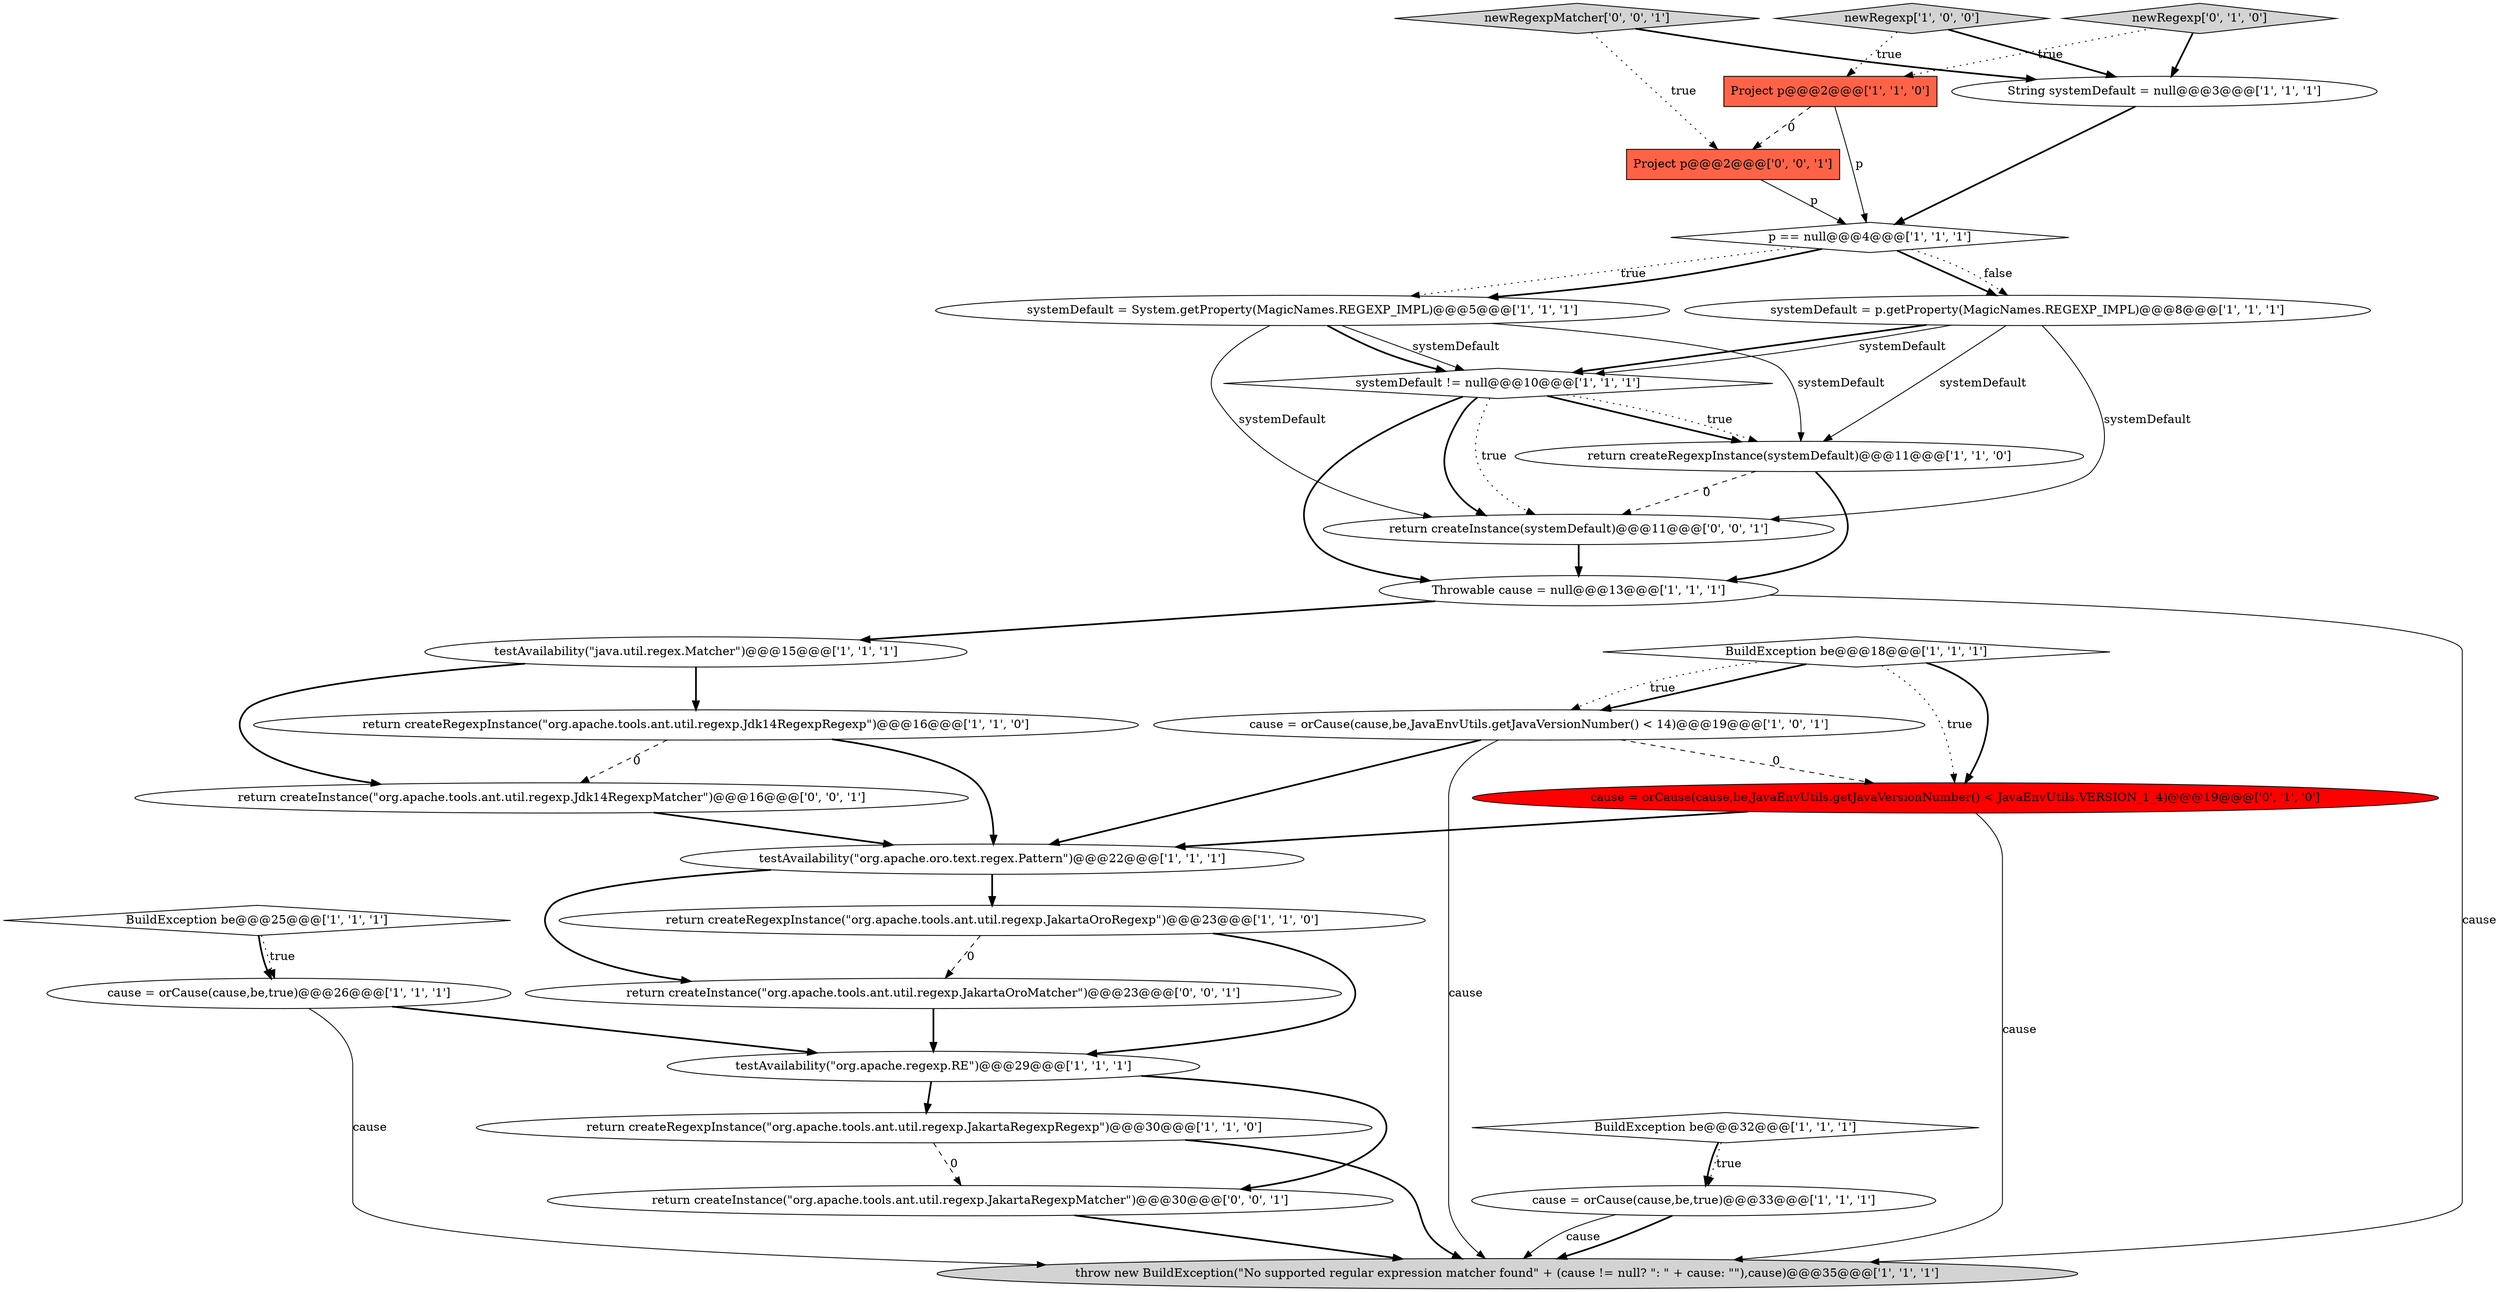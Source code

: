digraph {
10 [style = filled, label = "p == null@@@4@@@['1', '1', '1']", fillcolor = white, shape = diamond image = "AAA0AAABBB1BBB"];
7 [style = filled, label = "testAvailability(\"org.apache.regexp.RE\")@@@29@@@['1', '1', '1']", fillcolor = white, shape = ellipse image = "AAA0AAABBB1BBB"];
27 [style = filled, label = "return createInstance(\"org.apache.tools.ant.util.regexp.JakartaRegexpMatcher\")@@@30@@@['0', '0', '1']", fillcolor = white, shape = ellipse image = "AAA0AAABBB3BBB"];
9 [style = filled, label = "systemDefault = System.getProperty(MagicNames.REGEXP_IMPL)@@@5@@@['1', '1', '1']", fillcolor = white, shape = ellipse image = "AAA0AAABBB1BBB"];
24 [style = filled, label = "Project p@@@2@@@['0', '0', '1']", fillcolor = tomato, shape = box image = "AAA0AAABBB3BBB"];
2 [style = filled, label = "return createRegexpInstance(\"org.apache.tools.ant.util.regexp.Jdk14RegexpRegexp\")@@@16@@@['1', '1', '0']", fillcolor = white, shape = ellipse image = "AAA0AAABBB1BBB"];
4 [style = filled, label = "cause = orCause(cause,be,JavaEnvUtils.getJavaVersionNumber() < 14)@@@19@@@['1', '0', '1']", fillcolor = white, shape = ellipse image = "AAA0AAABBB1BBB"];
15 [style = filled, label = "Throwable cause = null@@@13@@@['1', '1', '1']", fillcolor = white, shape = ellipse image = "AAA0AAABBB1BBB"];
3 [style = filled, label = "return createRegexpInstance(\"org.apache.tools.ant.util.regexp.JakartaRegexpRegexp\")@@@30@@@['1', '1', '0']", fillcolor = white, shape = ellipse image = "AAA0AAABBB1BBB"];
21 [style = filled, label = "systemDefault = p.getProperty(MagicNames.REGEXP_IMPL)@@@8@@@['1', '1', '1']", fillcolor = white, shape = ellipse image = "AAA0AAABBB1BBB"];
18 [style = filled, label = "newRegexp['1', '0', '0']", fillcolor = lightgray, shape = diamond image = "AAA0AAABBB1BBB"];
28 [style = filled, label = "newRegexpMatcher['0', '0', '1']", fillcolor = lightgray, shape = diamond image = "AAA0AAABBB3BBB"];
11 [style = filled, label = "cause = orCause(cause,be,true)@@@33@@@['1', '1', '1']", fillcolor = white, shape = ellipse image = "AAA0AAABBB1BBB"];
13 [style = filled, label = "throw new BuildException(\"No supported regular expression matcher found\" + (cause != null? \": \" + cause: \"\"),cause)@@@35@@@['1', '1', '1']", fillcolor = lightgray, shape = ellipse image = "AAA0AAABBB1BBB"];
23 [style = filled, label = "cause = orCause(cause,be,JavaEnvUtils.getJavaVersionNumber() < JavaEnvUtils.VERSION_1_4)@@@19@@@['0', '1', '0']", fillcolor = red, shape = ellipse image = "AAA1AAABBB2BBB"];
22 [style = filled, label = "newRegexp['0', '1', '0']", fillcolor = lightgray, shape = diamond image = "AAA0AAABBB2BBB"];
26 [style = filled, label = "return createInstance(\"org.apache.tools.ant.util.regexp.Jdk14RegexpMatcher\")@@@16@@@['0', '0', '1']", fillcolor = white, shape = ellipse image = "AAA0AAABBB3BBB"];
29 [style = filled, label = "return createInstance(systemDefault)@@@11@@@['0', '0', '1']", fillcolor = white, shape = ellipse image = "AAA0AAABBB3BBB"];
19 [style = filled, label = "systemDefault != null@@@10@@@['1', '1', '1']", fillcolor = white, shape = diamond image = "AAA0AAABBB1BBB"];
5 [style = filled, label = "String systemDefault = null@@@3@@@['1', '1', '1']", fillcolor = white, shape = ellipse image = "AAA0AAABBB1BBB"];
20 [style = filled, label = "BuildException be@@@18@@@['1', '1', '1']", fillcolor = white, shape = diamond image = "AAA0AAABBB1BBB"];
0 [style = filled, label = "Project p@@@2@@@['1', '1', '0']", fillcolor = tomato, shape = box image = "AAA0AAABBB1BBB"];
1 [style = filled, label = "BuildException be@@@32@@@['1', '1', '1']", fillcolor = white, shape = diamond image = "AAA0AAABBB1BBB"];
8 [style = filled, label = "cause = orCause(cause,be,true)@@@26@@@['1', '1', '1']", fillcolor = white, shape = ellipse image = "AAA0AAABBB1BBB"];
12 [style = filled, label = "BuildException be@@@25@@@['1', '1', '1']", fillcolor = white, shape = diamond image = "AAA0AAABBB1BBB"];
16 [style = filled, label = "return createRegexpInstance(systemDefault)@@@11@@@['1', '1', '0']", fillcolor = white, shape = ellipse image = "AAA0AAABBB1BBB"];
25 [style = filled, label = "return createInstance(\"org.apache.tools.ant.util.regexp.JakartaOroMatcher\")@@@23@@@['0', '0', '1']", fillcolor = white, shape = ellipse image = "AAA0AAABBB3BBB"];
17 [style = filled, label = "testAvailability(\"java.util.regex.Matcher\")@@@15@@@['1', '1', '1']", fillcolor = white, shape = ellipse image = "AAA0AAABBB1BBB"];
6 [style = filled, label = "return createRegexpInstance(\"org.apache.tools.ant.util.regexp.JakartaOroRegexp\")@@@23@@@['1', '1', '0']", fillcolor = white, shape = ellipse image = "AAA0AAABBB1BBB"];
14 [style = filled, label = "testAvailability(\"org.apache.oro.text.regex.Pattern\")@@@22@@@['1', '1', '1']", fillcolor = white, shape = ellipse image = "AAA0AAABBB1BBB"];
27->13 [style = bold, label=""];
21->16 [style = solid, label="systemDefault"];
5->10 [style = bold, label=""];
16->15 [style = bold, label=""];
29->15 [style = bold, label=""];
4->14 [style = bold, label=""];
17->26 [style = bold, label=""];
14->25 [style = bold, label=""];
28->5 [style = bold, label=""];
21->19 [style = bold, label=""];
12->8 [style = dotted, label="true"];
9->16 [style = solid, label="systemDefault"];
9->29 [style = solid, label="systemDefault"];
19->29 [style = bold, label=""];
22->0 [style = dotted, label="true"];
3->27 [style = dashed, label="0"];
9->19 [style = solid, label="systemDefault"];
1->11 [style = dotted, label="true"];
23->13 [style = solid, label="cause"];
24->10 [style = solid, label="p"];
26->14 [style = bold, label=""];
10->21 [style = bold, label=""];
10->9 [style = dotted, label="true"];
25->7 [style = bold, label=""];
22->5 [style = bold, label=""];
7->3 [style = bold, label=""];
8->7 [style = bold, label=""];
20->4 [style = bold, label=""];
19->16 [style = bold, label=""];
1->11 [style = bold, label=""];
23->14 [style = bold, label=""];
15->13 [style = solid, label="cause"];
21->19 [style = solid, label="systemDefault"];
21->29 [style = solid, label="systemDefault"];
15->17 [style = bold, label=""];
8->13 [style = solid, label="cause"];
28->24 [style = dotted, label="true"];
20->23 [style = bold, label=""];
17->2 [style = bold, label=""];
19->29 [style = dotted, label="true"];
6->25 [style = dashed, label="0"];
20->4 [style = dotted, label="true"];
12->8 [style = bold, label=""];
10->21 [style = dotted, label="false"];
18->5 [style = bold, label=""];
2->14 [style = bold, label=""];
11->13 [style = bold, label=""];
20->23 [style = dotted, label="true"];
19->16 [style = dotted, label="true"];
7->27 [style = bold, label=""];
3->13 [style = bold, label=""];
9->19 [style = bold, label=""];
18->0 [style = dotted, label="true"];
0->24 [style = dashed, label="0"];
16->29 [style = dashed, label="0"];
11->13 [style = solid, label="cause"];
10->9 [style = bold, label=""];
0->10 [style = solid, label="p"];
19->15 [style = bold, label=""];
6->7 [style = bold, label=""];
2->26 [style = dashed, label="0"];
4->13 [style = solid, label="cause"];
4->23 [style = dashed, label="0"];
14->6 [style = bold, label=""];
}
